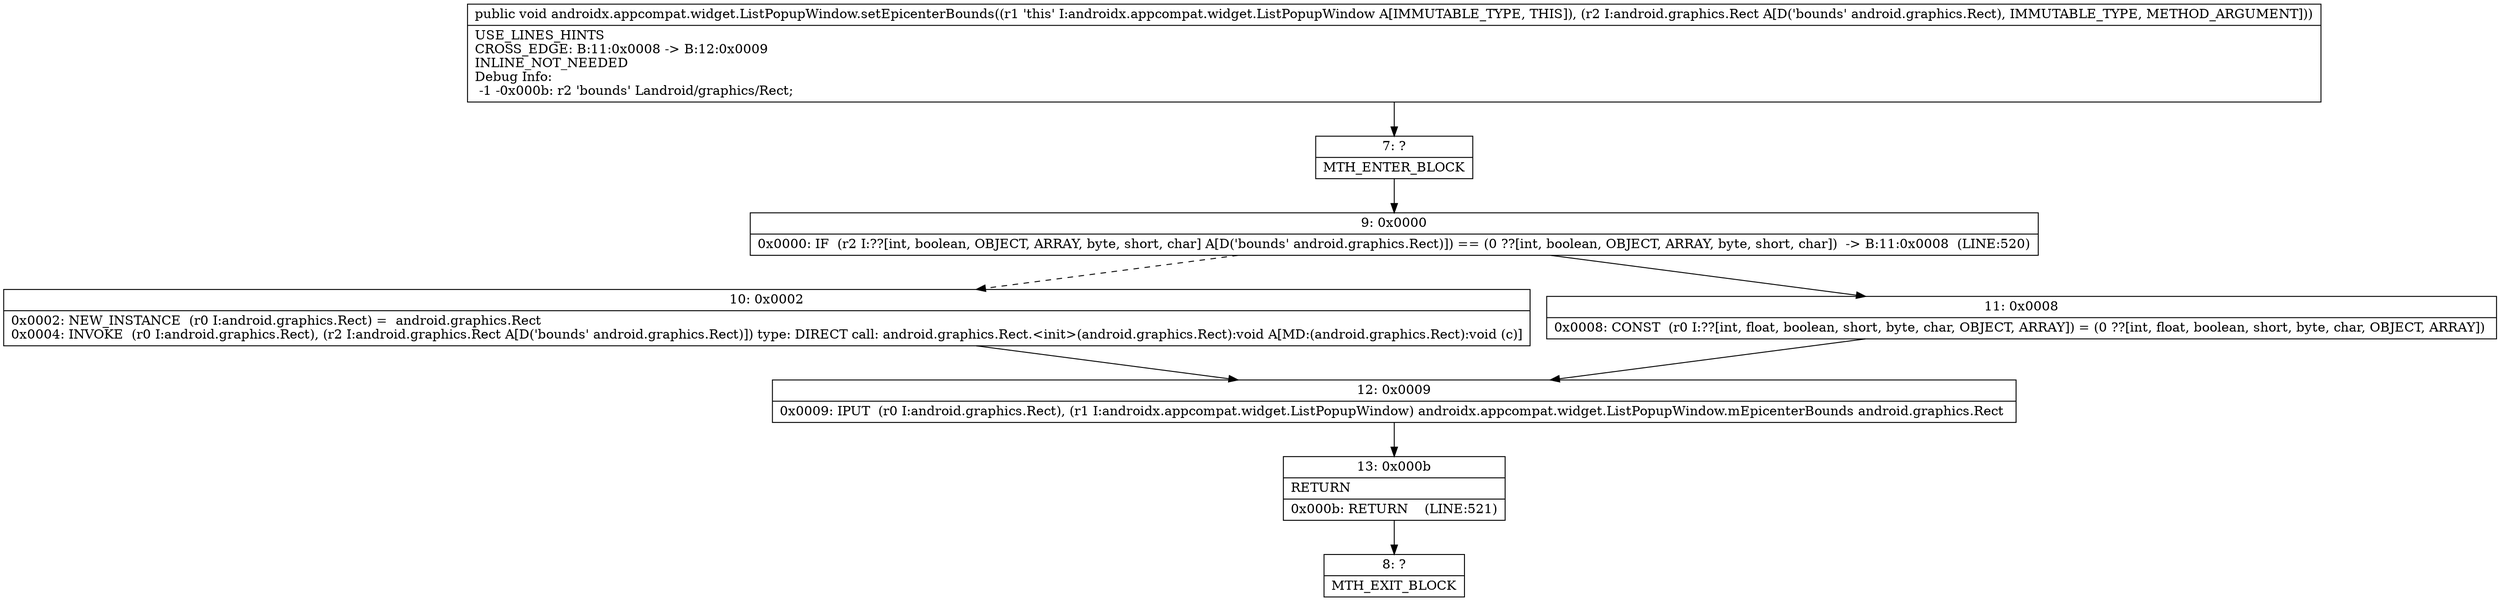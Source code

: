 digraph "CFG forandroidx.appcompat.widget.ListPopupWindow.setEpicenterBounds(Landroid\/graphics\/Rect;)V" {
Node_7 [shape=record,label="{7\:\ ?|MTH_ENTER_BLOCK\l}"];
Node_9 [shape=record,label="{9\:\ 0x0000|0x0000: IF  (r2 I:??[int, boolean, OBJECT, ARRAY, byte, short, char] A[D('bounds' android.graphics.Rect)]) == (0 ??[int, boolean, OBJECT, ARRAY, byte, short, char])  \-\> B:11:0x0008  (LINE:520)\l}"];
Node_10 [shape=record,label="{10\:\ 0x0002|0x0002: NEW_INSTANCE  (r0 I:android.graphics.Rect) =  android.graphics.Rect \l0x0004: INVOKE  (r0 I:android.graphics.Rect), (r2 I:android.graphics.Rect A[D('bounds' android.graphics.Rect)]) type: DIRECT call: android.graphics.Rect.\<init\>(android.graphics.Rect):void A[MD:(android.graphics.Rect):void (c)]\l}"];
Node_12 [shape=record,label="{12\:\ 0x0009|0x0009: IPUT  (r0 I:android.graphics.Rect), (r1 I:androidx.appcompat.widget.ListPopupWindow) androidx.appcompat.widget.ListPopupWindow.mEpicenterBounds android.graphics.Rect \l}"];
Node_13 [shape=record,label="{13\:\ 0x000b|RETURN\l|0x000b: RETURN    (LINE:521)\l}"];
Node_8 [shape=record,label="{8\:\ ?|MTH_EXIT_BLOCK\l}"];
Node_11 [shape=record,label="{11\:\ 0x0008|0x0008: CONST  (r0 I:??[int, float, boolean, short, byte, char, OBJECT, ARRAY]) = (0 ??[int, float, boolean, short, byte, char, OBJECT, ARRAY]) \l}"];
MethodNode[shape=record,label="{public void androidx.appcompat.widget.ListPopupWindow.setEpicenterBounds((r1 'this' I:androidx.appcompat.widget.ListPopupWindow A[IMMUTABLE_TYPE, THIS]), (r2 I:android.graphics.Rect A[D('bounds' android.graphics.Rect), IMMUTABLE_TYPE, METHOD_ARGUMENT]))  | USE_LINES_HINTS\lCROSS_EDGE: B:11:0x0008 \-\> B:12:0x0009\lINLINE_NOT_NEEDED\lDebug Info:\l  \-1 \-0x000b: r2 'bounds' Landroid\/graphics\/Rect;\l}"];
MethodNode -> Node_7;Node_7 -> Node_9;
Node_9 -> Node_10[style=dashed];
Node_9 -> Node_11;
Node_10 -> Node_12;
Node_12 -> Node_13;
Node_13 -> Node_8;
Node_11 -> Node_12;
}

